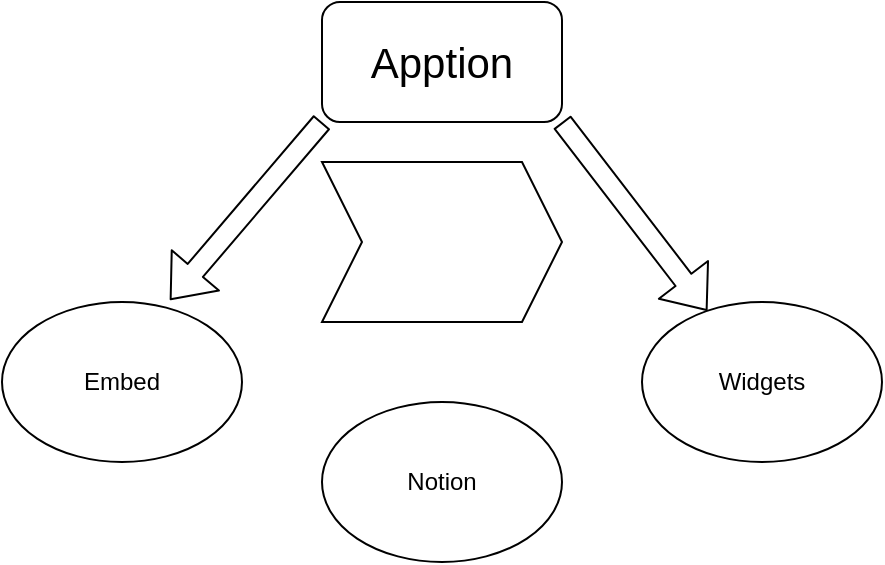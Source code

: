 <mxfile version="21.1.2" type="github">
  <diagram id="0hu60NjmF4z4gThDvnCj" name="Page-1">
    <mxGraphModel dx="794" dy="470" grid="1" gridSize="10" guides="1" tooltips="1" connect="1" arrows="1" fold="1" page="1" pageScale="1" pageWidth="827" pageHeight="1169" math="0" shadow="0">
      <root>
        <mxCell id="0" />
        <mxCell id="1" parent="0" />
        <mxCell id="5wtN5FTsQnPNGYJdTzRs-1" value="&lt;font style=&quot;font-size: 21px&quot;&gt;Apption&lt;/font&gt;" style="rounded=1;whiteSpace=wrap;html=1;" parent="1" vertex="1">
          <mxGeometry x="350" y="170" width="120" height="60" as="geometry" />
        </mxCell>
        <mxCell id="5wtN5FTsQnPNGYJdTzRs-2" value="Widgets" style="ellipse;whiteSpace=wrap;html=1;" parent="1" vertex="1">
          <mxGeometry x="510" y="320" width="120" height="80" as="geometry" />
        </mxCell>
        <mxCell id="5wtN5FTsQnPNGYJdTzRs-3" value="Embed" style="ellipse;whiteSpace=wrap;html=1;" parent="1" vertex="1">
          <mxGeometry x="190" y="320" width="120" height="80" as="geometry" />
        </mxCell>
        <mxCell id="5wtN5FTsQnPNGYJdTzRs-4" value="Notion" style="ellipse;whiteSpace=wrap;html=1;" parent="1" vertex="1">
          <mxGeometry x="350" y="370" width="120" height="80" as="geometry" />
        </mxCell>
        <mxCell id="5wtN5FTsQnPNGYJdTzRs-11" value="" style="shape=flexArrow;endArrow=classic;html=1;exitX=1;exitY=1;exitDx=0;exitDy=0;" parent="1" source="5wtN5FTsQnPNGYJdTzRs-1" target="5wtN5FTsQnPNGYJdTzRs-2" edge="1">
          <mxGeometry width="50" height="50" relative="1" as="geometry">
            <mxPoint x="360" y="290" as="sourcePoint" />
            <mxPoint x="410" y="240" as="targetPoint" />
          </mxGeometry>
        </mxCell>
        <mxCell id="5wtN5FTsQnPNGYJdTzRs-12" value="" style="shape=flexArrow;endArrow=classic;html=1;exitX=0;exitY=1;exitDx=0;exitDy=0;entryX=0.7;entryY=-0.012;entryDx=0;entryDy=0;entryPerimeter=0;" parent="1" source="5wtN5FTsQnPNGYJdTzRs-1" target="5wtN5FTsQnPNGYJdTzRs-3" edge="1">
          <mxGeometry width="50" height="50" relative="1" as="geometry">
            <mxPoint x="300" y="360" as="sourcePoint" />
            <mxPoint x="500" y="280" as="targetPoint" />
          </mxGeometry>
        </mxCell>
        <mxCell id="Dl7twdvDxwNfkOf3gj-5-1" value="" style="shape=step;perimeter=stepPerimeter;whiteSpace=wrap;html=1;fixedSize=1;" vertex="1" parent="1">
          <mxGeometry x="350" y="250" width="120" height="80" as="geometry" />
        </mxCell>
      </root>
    </mxGraphModel>
  </diagram>
</mxfile>
